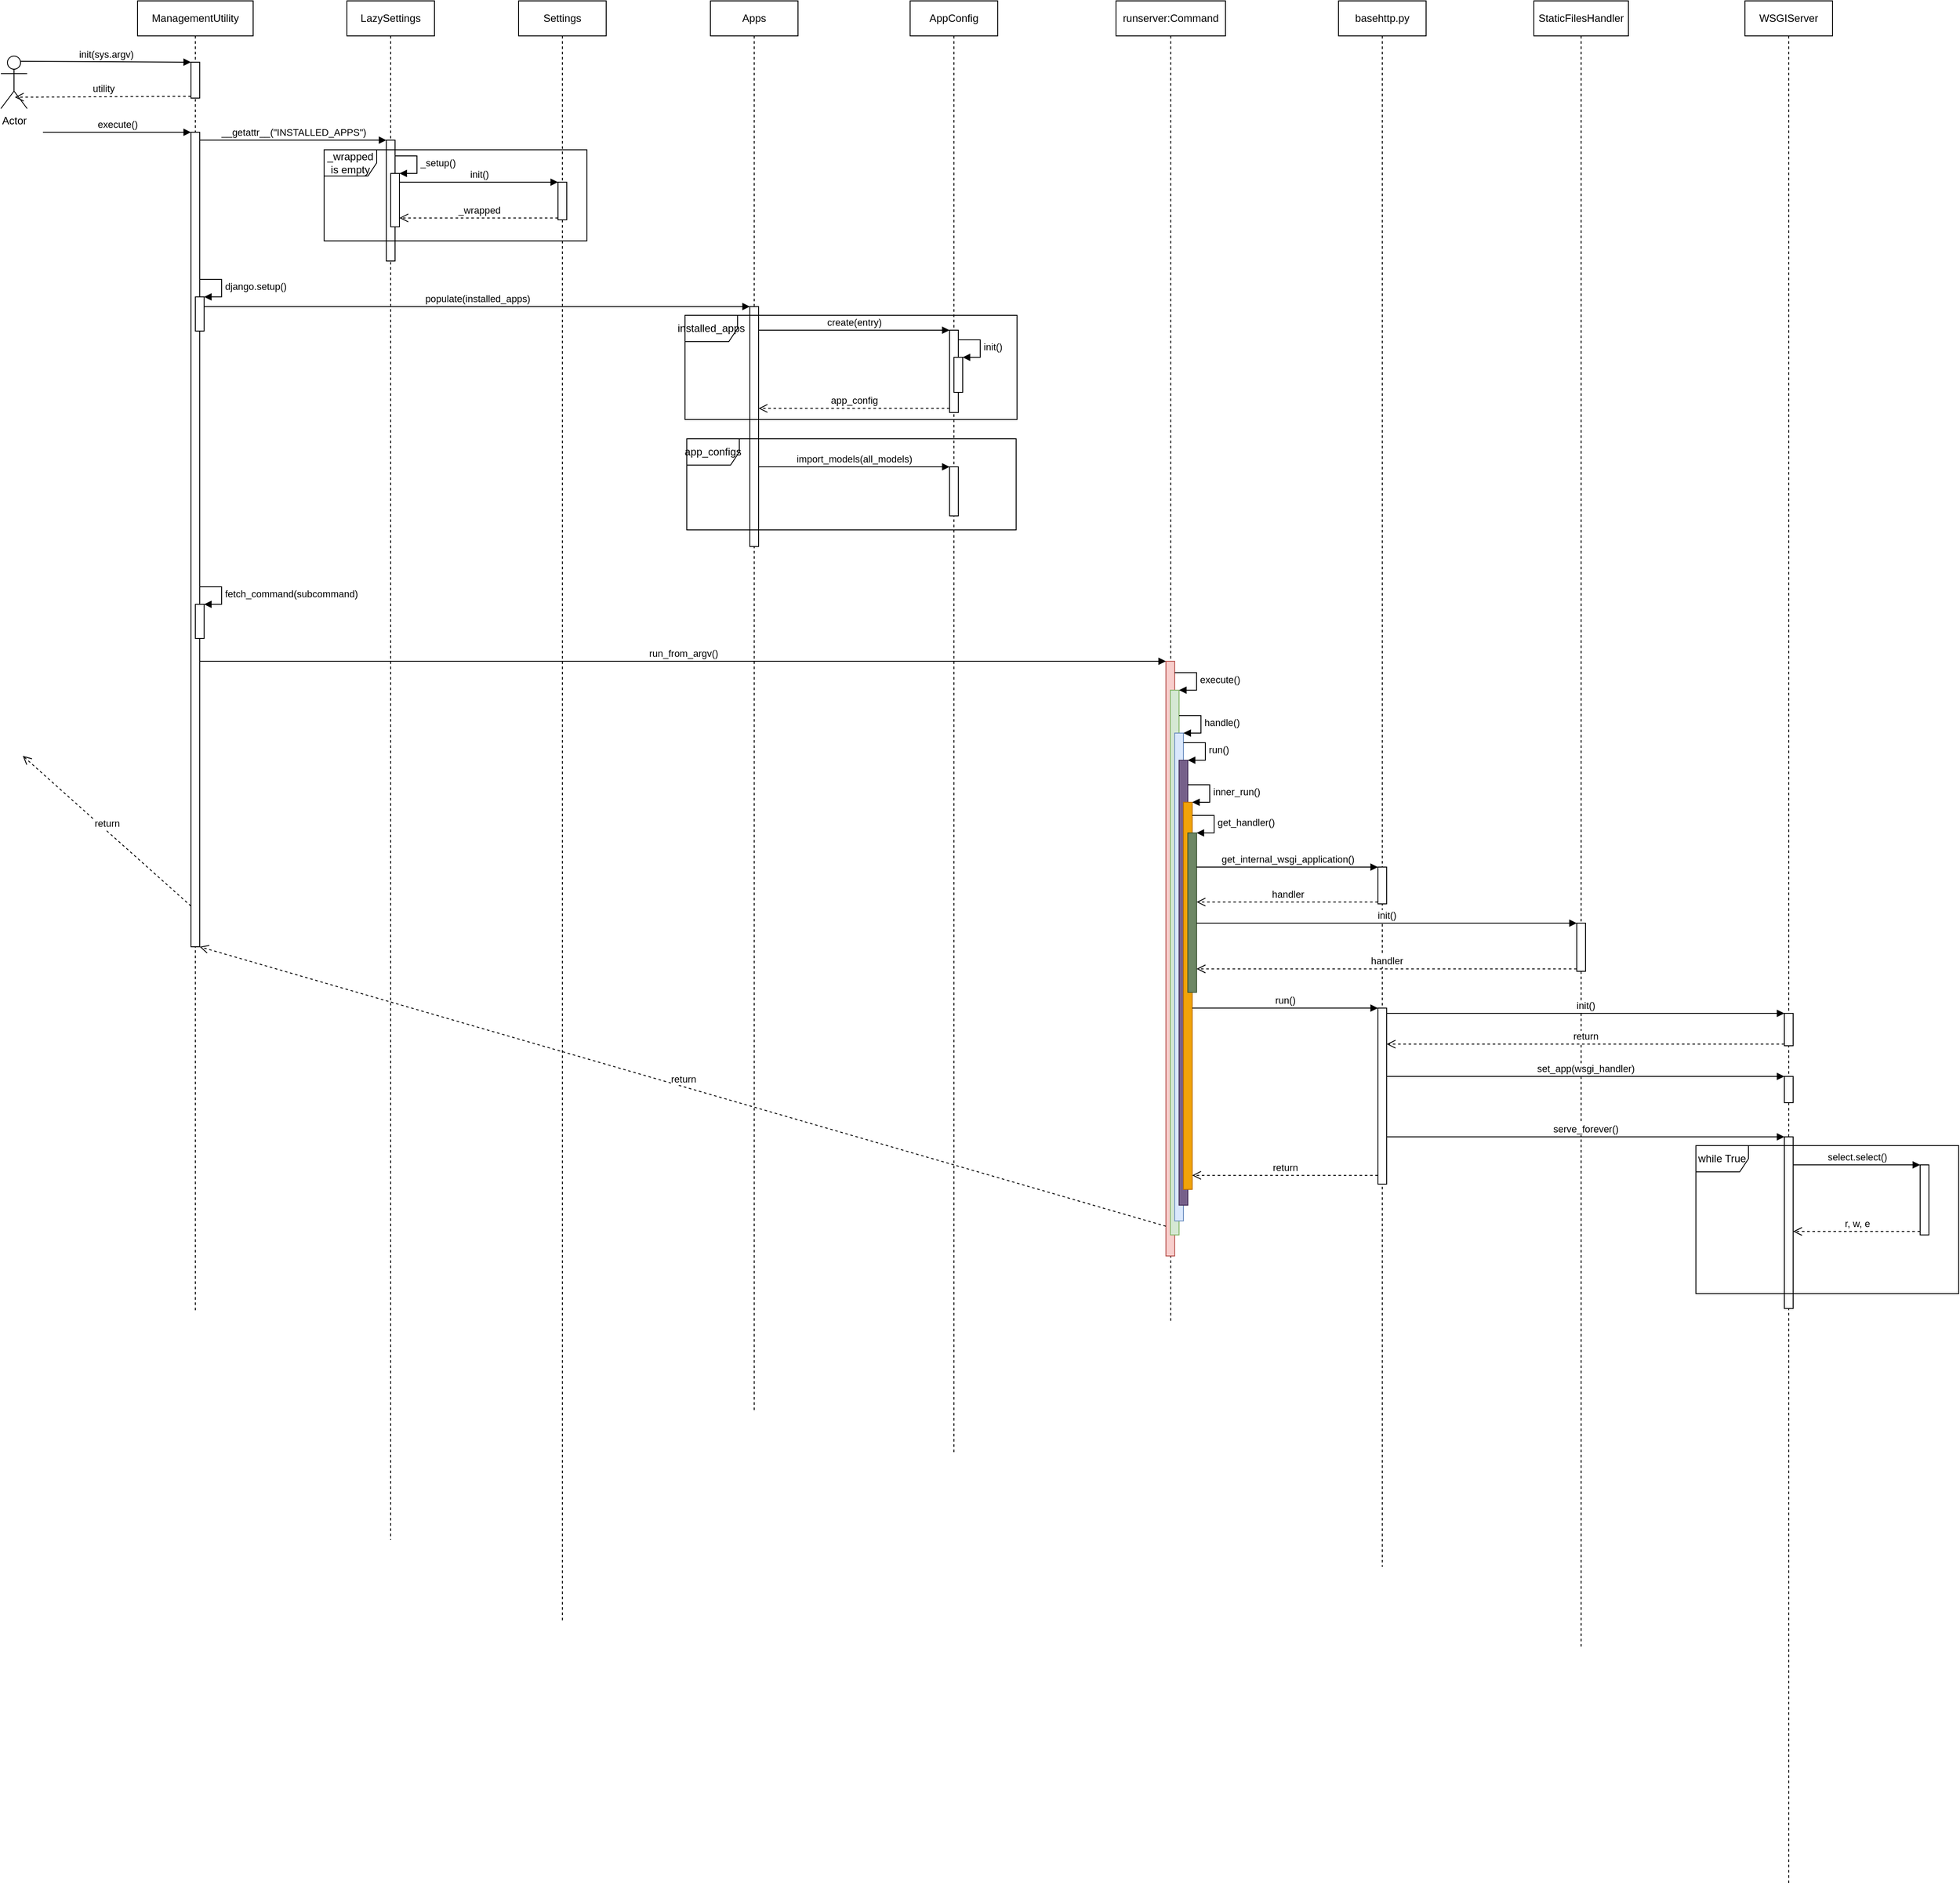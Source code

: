 <mxfile version="12.2.6" type="github" pages="1">
  <diagram name="Page-1" id="13e1069c-82ec-6db2-03f1-153e76fe0fe0">
    <mxGraphModel dx="1408" dy="1148" grid="0" gridSize="10" guides="1" tooltips="1" connect="1" arrows="1" fold="1" page="0" pageScale="1" pageWidth="1100" pageHeight="850" background="#ffffff" math="0" shadow="0">
      <root>
        <mxCell id="0"/>
        <mxCell id="1" parent="0"/>
        <mxCell id="3R1nxpf77wTPrujjXhb4-1" value="ManagementUtility" style="shape=umlLifeline;perimeter=lifelinePerimeter;whiteSpace=wrap;html=1;container=1;collapsible=0;recursiveResize=0;outlineConnect=0;" parent="1" vertex="1">
          <mxGeometry x="190" y="-16" width="132" height="1495" as="geometry"/>
        </mxCell>
        <mxCell id="3R1nxpf77wTPrujjXhb4-3" value="" style="html=1;points=[];perimeter=orthogonalPerimeter;" parent="3R1nxpf77wTPrujjXhb4-1" vertex="1">
          <mxGeometry x="61" y="70" width="10" height="41" as="geometry"/>
        </mxCell>
        <mxCell id="3R1nxpf77wTPrujjXhb4-6" value="" style="html=1;points=[];perimeter=orthogonalPerimeter;fontFamily=Helvetica;fontSize=12;fontColor=#000000;align=center;strokeColor=#000000;fillColor=#ffffff;" parent="3R1nxpf77wTPrujjXhb4-1" vertex="1">
          <mxGeometry x="61" y="150" width="10" height="930" as="geometry"/>
        </mxCell>
        <mxCell id="3R1nxpf77wTPrujjXhb4-7" value="&lt;span style=&quot;font-size: 11px&quot;&gt;execute()&lt;/span&gt;" style="html=1;verticalAlign=bottom;endArrow=block;entryX=0;entryY=0;" parent="3R1nxpf77wTPrujjXhb4-1" target="3R1nxpf77wTPrujjXhb4-6" edge="1">
          <mxGeometry relative="1" as="geometry">
            <mxPoint x="-108" y="150" as="sourcePoint"/>
          </mxGeometry>
        </mxCell>
        <mxCell id="3R1nxpf77wTPrujjXhb4-8" value="return" style="html=1;verticalAlign=bottom;endArrow=open;dashed=1;endSize=8;exitX=0;exitY=0.95;" parent="3R1nxpf77wTPrujjXhb4-1" source="3R1nxpf77wTPrujjXhb4-6" edge="1">
          <mxGeometry relative="1" as="geometry">
            <mxPoint x="-131" y="862" as="targetPoint"/>
          </mxGeometry>
        </mxCell>
        <mxCell id="3R1nxpf77wTPrujjXhb4-25" value="" style="html=1;points=[];perimeter=orthogonalPerimeter;" parent="3R1nxpf77wTPrujjXhb4-1" vertex="1">
          <mxGeometry x="66" y="338" width="10" height="39" as="geometry"/>
        </mxCell>
        <mxCell id="3R1nxpf77wTPrujjXhb4-26" value="django.setup()" style="edgeStyle=orthogonalEdgeStyle;html=1;align=left;spacingLeft=2;endArrow=block;rounded=0;entryX=1;entryY=0;" parent="3R1nxpf77wTPrujjXhb4-1" target="3R1nxpf77wTPrujjXhb4-25" edge="1">
          <mxGeometry relative="1" as="geometry">
            <mxPoint x="71" y="318" as="sourcePoint"/>
            <Array as="points">
              <mxPoint x="96" y="318"/>
            </Array>
          </mxGeometry>
        </mxCell>
        <mxCell id="K_6I9SXQ4BG5GaX6Mt39-6" value="" style="html=1;points=[];perimeter=orthogonalPerimeter;" vertex="1" parent="3R1nxpf77wTPrujjXhb4-1">
          <mxGeometry x="66" y="689" width="10" height="39" as="geometry"/>
        </mxCell>
        <mxCell id="K_6I9SXQ4BG5GaX6Mt39-7" value="fetch_command(subcommand)" style="edgeStyle=orthogonalEdgeStyle;html=1;align=left;spacingLeft=2;endArrow=block;rounded=0;entryX=1;entryY=0;" edge="1" target="K_6I9SXQ4BG5GaX6Mt39-6" parent="3R1nxpf77wTPrujjXhb4-1">
          <mxGeometry relative="1" as="geometry">
            <mxPoint x="71" y="669" as="sourcePoint"/>
            <Array as="points">
              <mxPoint x="96" y="669"/>
            </Array>
          </mxGeometry>
        </mxCell>
        <mxCell id="3R1nxpf77wTPrujjXhb4-2" value="Actor" style="shape=umlActor;verticalLabelPosition=bottom;labelBackgroundColor=#ffffff;verticalAlign=top;html=1;" parent="1" vertex="1">
          <mxGeometry x="34" y="47" width="30" height="60" as="geometry"/>
        </mxCell>
        <mxCell id="3R1nxpf77wTPrujjXhb4-4" value="init(sys.argv)" style="html=1;verticalAlign=bottom;endArrow=block;entryX=0;entryY=0;exitX=0.75;exitY=0.1;exitDx=0;exitDy=0;exitPerimeter=0;" parent="1" source="3R1nxpf77wTPrujjXhb4-2" target="3R1nxpf77wTPrujjXhb4-3" edge="1">
          <mxGeometry relative="1" as="geometry">
            <mxPoint x="181" y="54" as="sourcePoint"/>
          </mxGeometry>
        </mxCell>
        <mxCell id="3R1nxpf77wTPrujjXhb4-5" value="utility" style="html=1;verticalAlign=bottom;endArrow=open;dashed=1;endSize=8;exitX=0;exitY=0.95;entryX=0.533;entryY=0.783;entryDx=0;entryDy=0;entryPerimeter=0;" parent="1" source="3R1nxpf77wTPrujjXhb4-3" target="3R1nxpf77wTPrujjXhb4-2" edge="1">
          <mxGeometry relative="1" as="geometry">
            <mxPoint x="181" y="130" as="targetPoint"/>
          </mxGeometry>
        </mxCell>
        <mxCell id="3R1nxpf77wTPrujjXhb4-9" value="LazySettings" style="shape=umlLifeline;perimeter=lifelinePerimeter;whiteSpace=wrap;html=1;container=1;collapsible=0;recursiveResize=0;outlineConnect=0;" parent="1" vertex="1">
          <mxGeometry x="429" y="-16" width="100" height="1757" as="geometry"/>
        </mxCell>
        <mxCell id="3R1nxpf77wTPrujjXhb4-15" value="" style="html=1;points=[];perimeter=orthogonalPerimeter;" parent="3R1nxpf77wTPrujjXhb4-9" vertex="1">
          <mxGeometry x="45" y="159" width="10" height="138" as="geometry"/>
        </mxCell>
        <mxCell id="3R1nxpf77wTPrujjXhb4-19" value="" style="html=1;points=[];perimeter=orthogonalPerimeter;" parent="3R1nxpf77wTPrujjXhb4-9" vertex="1">
          <mxGeometry x="50" y="197" width="10" height="61" as="geometry"/>
        </mxCell>
        <mxCell id="3R1nxpf77wTPrujjXhb4-20" value="_setup()" style="edgeStyle=orthogonalEdgeStyle;html=1;align=left;spacingLeft=2;endArrow=block;rounded=0;entryX=1;entryY=0;" parent="3R1nxpf77wTPrujjXhb4-9" target="3R1nxpf77wTPrujjXhb4-19" edge="1">
          <mxGeometry relative="1" as="geometry">
            <mxPoint x="55" y="177" as="sourcePoint"/>
            <Array as="points">
              <mxPoint x="80" y="177"/>
            </Array>
          </mxGeometry>
        </mxCell>
        <mxCell id="3R1nxpf77wTPrujjXhb4-16" value="__getattr__(&quot;INSTALLED_APPS&quot;)" style="html=1;verticalAlign=bottom;endArrow=block;entryX=0;entryY=0;" parent="1" source="3R1nxpf77wTPrujjXhb4-6" target="3R1nxpf77wTPrujjXhb4-15" edge="1">
          <mxGeometry relative="1" as="geometry">
            <mxPoint x="404" y="143" as="sourcePoint"/>
          </mxGeometry>
        </mxCell>
        <mxCell id="3R1nxpf77wTPrujjXhb4-18" value="Settings" style="shape=umlLifeline;perimeter=lifelinePerimeter;whiteSpace=wrap;html=1;container=1;collapsible=0;recursiveResize=0;outlineConnect=0;" parent="1" vertex="1">
          <mxGeometry x="625" y="-16" width="100" height="1850" as="geometry"/>
        </mxCell>
        <mxCell id="3R1nxpf77wTPrujjXhb4-22" value="" style="html=1;points=[];perimeter=orthogonalPerimeter;" parent="3R1nxpf77wTPrujjXhb4-18" vertex="1">
          <mxGeometry x="45" y="207" width="10" height="43" as="geometry"/>
        </mxCell>
        <mxCell id="3R1nxpf77wTPrujjXhb4-23" value="init()" style="html=1;verticalAlign=bottom;endArrow=block;entryX=0;entryY=0;" parent="1" source="3R1nxpf77wTPrujjXhb4-19" target="3R1nxpf77wTPrujjXhb4-22" edge="1">
          <mxGeometry relative="1" as="geometry">
            <mxPoint x="600" y="191" as="sourcePoint"/>
          </mxGeometry>
        </mxCell>
        <mxCell id="3R1nxpf77wTPrujjXhb4-24" value="_wrapped" style="html=1;verticalAlign=bottom;endArrow=open;dashed=1;endSize=8;exitX=0;exitY=0.95;" parent="1" source="3R1nxpf77wTPrujjXhb4-22" target="3R1nxpf77wTPrujjXhb4-19" edge="1">
          <mxGeometry relative="1" as="geometry">
            <mxPoint x="514" y="228" as="targetPoint"/>
          </mxGeometry>
        </mxCell>
        <mxCell id="3R1nxpf77wTPrujjXhb4-21" value="_wrapped is empty" style="shape=umlFrame;whiteSpace=wrap;html=1;" parent="1" vertex="1">
          <mxGeometry x="403" y="154" width="300" height="104" as="geometry"/>
        </mxCell>
        <mxCell id="3R1nxpf77wTPrujjXhb4-27" value="Apps" style="shape=umlLifeline;perimeter=lifelinePerimeter;whiteSpace=wrap;html=1;container=1;collapsible=0;recursiveResize=0;outlineConnect=0;" parent="1" vertex="1">
          <mxGeometry x="844" y="-16" width="100" height="1610" as="geometry"/>
        </mxCell>
        <mxCell id="3R1nxpf77wTPrujjXhb4-28" value="" style="html=1;points=[];perimeter=orthogonalPerimeter;" parent="3R1nxpf77wTPrujjXhb4-27" vertex="1">
          <mxGeometry x="45" y="349" width="10" height="274" as="geometry"/>
        </mxCell>
        <mxCell id="3R1nxpf77wTPrujjXhb4-29" value="populate(installed_apps)" style="html=1;verticalAlign=bottom;endArrow=block;entryX=0;entryY=0;" parent="1" source="3R1nxpf77wTPrujjXhb4-25" target="3R1nxpf77wTPrujjXhb4-28" edge="1">
          <mxGeometry relative="1" as="geometry">
            <mxPoint x="819" y="339" as="sourcePoint"/>
          </mxGeometry>
        </mxCell>
        <mxCell id="3R1nxpf77wTPrujjXhb4-31" value="AppConfig" style="shape=umlLifeline;perimeter=lifelinePerimeter;whiteSpace=wrap;html=1;container=1;collapsible=0;recursiveResize=0;outlineConnect=0;" parent="1" vertex="1">
          <mxGeometry x="1072" y="-16" width="100" height="1660" as="geometry"/>
        </mxCell>
        <mxCell id="3R1nxpf77wTPrujjXhb4-32" value="" style="html=1;points=[];perimeter=orthogonalPerimeter;" parent="3R1nxpf77wTPrujjXhb4-31" vertex="1">
          <mxGeometry x="45" y="376" width="10" height="94" as="geometry"/>
        </mxCell>
        <mxCell id="3R1nxpf77wTPrujjXhb4-35" value="" style="html=1;points=[];perimeter=orthogonalPerimeter;" parent="3R1nxpf77wTPrujjXhb4-31" vertex="1">
          <mxGeometry x="50" y="407" width="10" height="40" as="geometry"/>
        </mxCell>
        <mxCell id="3R1nxpf77wTPrujjXhb4-36" value="init()" style="edgeStyle=orthogonalEdgeStyle;html=1;align=left;spacingLeft=2;endArrow=block;rounded=0;entryX=1;entryY=0;" parent="3R1nxpf77wTPrujjXhb4-31" target="3R1nxpf77wTPrujjXhb4-35" edge="1">
          <mxGeometry relative="1" as="geometry">
            <mxPoint x="55" y="387" as="sourcePoint"/>
            <Array as="points">
              <mxPoint x="80" y="387"/>
            </Array>
          </mxGeometry>
        </mxCell>
        <mxCell id="K_6I9SXQ4BG5GaX6Mt39-2" value="" style="html=1;points=[];perimeter=orthogonalPerimeter;" vertex="1" parent="3R1nxpf77wTPrujjXhb4-31">
          <mxGeometry x="45" y="532" width="10" height="56" as="geometry"/>
        </mxCell>
        <mxCell id="3R1nxpf77wTPrujjXhb4-33" value="create(entry)" style="html=1;verticalAlign=bottom;endArrow=block;entryX=0;entryY=0;" parent="1" source="3R1nxpf77wTPrujjXhb4-28" target="3R1nxpf77wTPrujjXhb4-32" edge="1">
          <mxGeometry relative="1" as="geometry">
            <mxPoint x="1047" y="346" as="sourcePoint"/>
          </mxGeometry>
        </mxCell>
        <mxCell id="3R1nxpf77wTPrujjXhb4-34" value="app_config" style="html=1;verticalAlign=bottom;endArrow=open;dashed=1;endSize=8;exitX=0;exitY=0.95;" parent="1" source="3R1nxpf77wTPrujjXhb4-32" target="3R1nxpf77wTPrujjXhb4-28" edge="1">
          <mxGeometry relative="1" as="geometry">
            <mxPoint x="1047" y="422" as="targetPoint"/>
          </mxGeometry>
        </mxCell>
        <mxCell id="K_6I9SXQ4BG5GaX6Mt39-1" value="installed_apps" style="shape=umlFrame;whiteSpace=wrap;html=1;" vertex="1" parent="1">
          <mxGeometry x="815" y="343" width="379" height="119" as="geometry"/>
        </mxCell>
        <mxCell id="K_6I9SXQ4BG5GaX6Mt39-3" value="import_models(all_models)" style="html=1;verticalAlign=bottom;endArrow=block;entryX=0;entryY=0;" edge="1" target="K_6I9SXQ4BG5GaX6Mt39-2" parent="1" source="3R1nxpf77wTPrujjXhb4-28">
          <mxGeometry relative="1" as="geometry">
            <mxPoint x="1047" y="516" as="sourcePoint"/>
          </mxGeometry>
        </mxCell>
        <mxCell id="K_6I9SXQ4BG5GaX6Mt39-5" value="app_configs" style="shape=umlFrame;whiteSpace=wrap;html=1;" vertex="1" parent="1">
          <mxGeometry x="817" y="484" width="376" height="104" as="geometry"/>
        </mxCell>
        <mxCell id="K_6I9SXQ4BG5GaX6Mt39-8" value="runserver:Command" style="shape=umlLifeline;perimeter=lifelinePerimeter;whiteSpace=wrap;html=1;container=1;collapsible=0;recursiveResize=0;outlineConnect=0;" vertex="1" parent="1">
          <mxGeometry x="1307" y="-16" width="125" height="1507" as="geometry"/>
        </mxCell>
        <mxCell id="K_6I9SXQ4BG5GaX6Mt39-9" value="" style="html=1;points=[];perimeter=orthogonalPerimeter;fillColor=#f8cecc;strokeColor=#b85450;" vertex="1" parent="K_6I9SXQ4BG5GaX6Mt39-8">
          <mxGeometry x="57" y="754" width="10" height="679" as="geometry"/>
        </mxCell>
        <mxCell id="K_6I9SXQ4BG5GaX6Mt39-12" value="" style="html=1;points=[];perimeter=orthogonalPerimeter;fillColor=#d5e8d4;strokeColor=#82b366;" vertex="1" parent="K_6I9SXQ4BG5GaX6Mt39-8">
          <mxGeometry x="62" y="787" width="10" height="622" as="geometry"/>
        </mxCell>
        <mxCell id="K_6I9SXQ4BG5GaX6Mt39-13" value="execute()" style="edgeStyle=orthogonalEdgeStyle;html=1;align=left;spacingLeft=2;endArrow=block;rounded=0;entryX=1;entryY=0;" edge="1" target="K_6I9SXQ4BG5GaX6Mt39-12" parent="K_6I9SXQ4BG5GaX6Mt39-8">
          <mxGeometry relative="1" as="geometry">
            <mxPoint x="67" y="767" as="sourcePoint"/>
            <Array as="points">
              <mxPoint x="92" y="767"/>
            </Array>
          </mxGeometry>
        </mxCell>
        <mxCell id="K_6I9SXQ4BG5GaX6Mt39-14" value="" style="html=1;points=[];perimeter=orthogonalPerimeter;fillColor=#dae8fc;strokeColor=#6c8ebf;" vertex="1" parent="K_6I9SXQ4BG5GaX6Mt39-8">
          <mxGeometry x="67" y="836" width="10" height="557" as="geometry"/>
        </mxCell>
        <mxCell id="K_6I9SXQ4BG5GaX6Mt39-15" value="handle()" style="edgeStyle=orthogonalEdgeStyle;html=1;align=left;spacingLeft=2;endArrow=block;rounded=0;entryX=1;entryY=0;" edge="1" target="K_6I9SXQ4BG5GaX6Mt39-14" parent="K_6I9SXQ4BG5GaX6Mt39-8">
          <mxGeometry relative="1" as="geometry">
            <mxPoint x="72" y="816" as="sourcePoint"/>
            <Array as="points">
              <mxPoint x="97" y="816"/>
            </Array>
          </mxGeometry>
        </mxCell>
        <mxCell id="K_6I9SXQ4BG5GaX6Mt39-16" value="" style="html=1;points=[];perimeter=orthogonalPerimeter;fillColor=#76608a;strokeColor=#432D57;fontColor=#ffffff;" vertex="1" parent="K_6I9SXQ4BG5GaX6Mt39-8">
          <mxGeometry x="72" y="867" width="10" height="508" as="geometry"/>
        </mxCell>
        <mxCell id="K_6I9SXQ4BG5GaX6Mt39-17" value="run()" style="edgeStyle=orthogonalEdgeStyle;html=1;align=left;spacingLeft=2;endArrow=block;rounded=0;entryX=1;entryY=0;" edge="1" target="K_6I9SXQ4BG5GaX6Mt39-16" parent="K_6I9SXQ4BG5GaX6Mt39-8">
          <mxGeometry relative="1" as="geometry">
            <mxPoint x="77" y="847" as="sourcePoint"/>
            <Array as="points">
              <mxPoint x="102" y="847"/>
            </Array>
          </mxGeometry>
        </mxCell>
        <mxCell id="K_6I9SXQ4BG5GaX6Mt39-18" value="" style="html=1;points=[];perimeter=orthogonalPerimeter;fillColor=#f0a30a;strokeColor=#BD7000;fontColor=#ffffff;" vertex="1" parent="K_6I9SXQ4BG5GaX6Mt39-8">
          <mxGeometry x="77" y="915" width="10" height="442" as="geometry"/>
        </mxCell>
        <mxCell id="K_6I9SXQ4BG5GaX6Mt39-19" value="inner_run()" style="edgeStyle=orthogonalEdgeStyle;html=1;align=left;spacingLeft=2;endArrow=block;rounded=0;entryX=1;entryY=0;" edge="1" target="K_6I9SXQ4BG5GaX6Mt39-18" parent="K_6I9SXQ4BG5GaX6Mt39-8">
          <mxGeometry relative="1" as="geometry">
            <mxPoint x="82" y="895" as="sourcePoint"/>
            <Array as="points">
              <mxPoint x="107" y="895"/>
            </Array>
          </mxGeometry>
        </mxCell>
        <mxCell id="K_6I9SXQ4BG5GaX6Mt39-20" value="" style="html=1;points=[];perimeter=orthogonalPerimeter;fillColor=#6d8764;strokeColor=#3A5431;fontColor=#ffffff;" vertex="1" parent="K_6I9SXQ4BG5GaX6Mt39-8">
          <mxGeometry x="82" y="950" width="10" height="182" as="geometry"/>
        </mxCell>
        <mxCell id="K_6I9SXQ4BG5GaX6Mt39-21" value="get_handler()" style="edgeStyle=orthogonalEdgeStyle;html=1;align=left;spacingLeft=2;endArrow=block;rounded=0;entryX=1;entryY=0;" edge="1" target="K_6I9SXQ4BG5GaX6Mt39-20" parent="K_6I9SXQ4BG5GaX6Mt39-8">
          <mxGeometry relative="1" as="geometry">
            <mxPoint x="87" y="930" as="sourcePoint"/>
            <Array as="points">
              <mxPoint x="112" y="930"/>
            </Array>
          </mxGeometry>
        </mxCell>
        <mxCell id="K_6I9SXQ4BG5GaX6Mt39-10" value="run_from_argv()" style="html=1;verticalAlign=bottom;endArrow=block;entryX=0;entryY=0;" edge="1" target="K_6I9SXQ4BG5GaX6Mt39-9" parent="1" source="3R1nxpf77wTPrujjXhb4-6">
          <mxGeometry relative="1" as="geometry">
            <mxPoint x="1282" y="768" as="sourcePoint"/>
          </mxGeometry>
        </mxCell>
        <mxCell id="K_6I9SXQ4BG5GaX6Mt39-11" value="return" style="html=1;verticalAlign=bottom;endArrow=open;dashed=1;endSize=8;exitX=0;exitY=0.95;" edge="1" source="K_6I9SXQ4BG5GaX6Mt39-9" parent="1" target="3R1nxpf77wTPrujjXhb4-6">
          <mxGeometry relative="1" as="geometry">
            <mxPoint x="1282" y="844" as="targetPoint"/>
          </mxGeometry>
        </mxCell>
        <mxCell id="K_6I9SXQ4BG5GaX6Mt39-22" value="basehttp.py" style="shape=umlLifeline;perimeter=lifelinePerimeter;whiteSpace=wrap;html=1;container=1;collapsible=0;recursiveResize=0;outlineConnect=0;" vertex="1" parent="1">
          <mxGeometry x="1561" y="-16" width="100" height="1788" as="geometry"/>
        </mxCell>
        <mxCell id="K_6I9SXQ4BG5GaX6Mt39-23" value="" style="html=1;points=[];perimeter=orthogonalPerimeter;" vertex="1" parent="K_6I9SXQ4BG5GaX6Mt39-22">
          <mxGeometry x="45" y="989" width="10" height="42" as="geometry"/>
        </mxCell>
        <mxCell id="K_6I9SXQ4BG5GaX6Mt39-30" value="" style="html=1;points=[];perimeter=orthogonalPerimeter;" vertex="1" parent="K_6I9SXQ4BG5GaX6Mt39-22">
          <mxGeometry x="45" y="1150" width="10" height="201" as="geometry"/>
        </mxCell>
        <mxCell id="K_6I9SXQ4BG5GaX6Mt39-24" value="get_internal_wsgi_application()" style="html=1;verticalAlign=bottom;endArrow=block;entryX=0;entryY=0;" edge="1" target="K_6I9SXQ4BG5GaX6Mt39-23" parent="1" source="K_6I9SXQ4BG5GaX6Mt39-20">
          <mxGeometry relative="1" as="geometry">
            <mxPoint x="1536" y="945" as="sourcePoint"/>
          </mxGeometry>
        </mxCell>
        <mxCell id="K_6I9SXQ4BG5GaX6Mt39-26" value="StaticFilesHandler" style="shape=umlLifeline;perimeter=lifelinePerimeter;whiteSpace=wrap;html=1;container=1;collapsible=0;recursiveResize=0;outlineConnect=0;" vertex="1" parent="1">
          <mxGeometry x="1784" y="-16" width="108" height="1882" as="geometry"/>
        </mxCell>
        <mxCell id="K_6I9SXQ4BG5GaX6Mt39-27" value="" style="html=1;points=[];perimeter=orthogonalPerimeter;" vertex="1" parent="K_6I9SXQ4BG5GaX6Mt39-26">
          <mxGeometry x="49" y="1053" width="10" height="55" as="geometry"/>
        </mxCell>
        <mxCell id="K_6I9SXQ4BG5GaX6Mt39-25" value="handler" style="html=1;verticalAlign=bottom;endArrow=open;dashed=1;endSize=8;exitX=0;exitY=0.95;" edge="1" source="K_6I9SXQ4BG5GaX6Mt39-23" parent="1" target="K_6I9SXQ4BG5GaX6Mt39-20">
          <mxGeometry relative="1" as="geometry">
            <mxPoint x="1536" y="1021" as="targetPoint"/>
          </mxGeometry>
        </mxCell>
        <mxCell id="K_6I9SXQ4BG5GaX6Mt39-28" value="init()" style="html=1;verticalAlign=bottom;endArrow=block;entryX=0;entryY=0;" edge="1" target="K_6I9SXQ4BG5GaX6Mt39-27" parent="1" source="K_6I9SXQ4BG5GaX6Mt39-20">
          <mxGeometry relative="1" as="geometry">
            <mxPoint x="1763" y="1009" as="sourcePoint"/>
          </mxGeometry>
        </mxCell>
        <mxCell id="K_6I9SXQ4BG5GaX6Mt39-29" value="handler" style="html=1;verticalAlign=bottom;endArrow=open;dashed=1;endSize=8;exitX=0;exitY=0.95;" edge="1" source="K_6I9SXQ4BG5GaX6Mt39-27" parent="1" target="K_6I9SXQ4BG5GaX6Mt39-20">
          <mxGeometry relative="1" as="geometry">
            <mxPoint x="1763" y="1085" as="targetPoint"/>
          </mxGeometry>
        </mxCell>
        <mxCell id="K_6I9SXQ4BG5GaX6Mt39-31" value="run()" style="html=1;verticalAlign=bottom;endArrow=block;entryX=0;entryY=0;" edge="1" target="K_6I9SXQ4BG5GaX6Mt39-30" parent="1" source="K_6I9SXQ4BG5GaX6Mt39-18">
          <mxGeometry relative="1" as="geometry">
            <mxPoint x="1536" y="1134" as="sourcePoint"/>
          </mxGeometry>
        </mxCell>
        <mxCell id="K_6I9SXQ4BG5GaX6Mt39-32" value="return" style="html=1;verticalAlign=bottom;endArrow=open;dashed=1;endSize=8;exitX=0;exitY=0.95;" edge="1" source="K_6I9SXQ4BG5GaX6Mt39-30" parent="1" target="K_6I9SXQ4BG5GaX6Mt39-18">
          <mxGeometry relative="1" as="geometry">
            <mxPoint x="1536" y="1210" as="targetPoint"/>
          </mxGeometry>
        </mxCell>
        <mxCell id="K_6I9SXQ4BG5GaX6Mt39-33" value="WSGIServer" style="shape=umlLifeline;perimeter=lifelinePerimeter;whiteSpace=wrap;html=1;container=1;collapsible=0;recursiveResize=0;outlineConnect=0;" vertex="1" parent="1">
          <mxGeometry x="2025" y="-16" width="100" height="2152" as="geometry"/>
        </mxCell>
        <mxCell id="K_6I9SXQ4BG5GaX6Mt39-34" value="" style="html=1;points=[];perimeter=orthogonalPerimeter;" vertex="1" parent="K_6I9SXQ4BG5GaX6Mt39-33">
          <mxGeometry x="45" y="1156" width="10" height="37" as="geometry"/>
        </mxCell>
        <mxCell id="K_6I9SXQ4BG5GaX6Mt39-37" value="" style="html=1;points=[];perimeter=orthogonalPerimeter;" vertex="1" parent="K_6I9SXQ4BG5GaX6Mt39-33">
          <mxGeometry x="45" y="1228" width="10" height="30" as="geometry"/>
        </mxCell>
        <mxCell id="K_6I9SXQ4BG5GaX6Mt39-42" value="" style="html=1;points=[];perimeter=orthogonalPerimeter;" vertex="1" parent="K_6I9SXQ4BG5GaX6Mt39-33">
          <mxGeometry x="45" y="1297" width="10" height="196" as="geometry"/>
        </mxCell>
        <mxCell id="K_6I9SXQ4BG5GaX6Mt39-35" value="init()" style="html=1;verticalAlign=bottom;endArrow=block;entryX=0;entryY=0;" edge="1" target="K_6I9SXQ4BG5GaX6Mt39-34" parent="1" source="K_6I9SXQ4BG5GaX6Mt39-30">
          <mxGeometry relative="1" as="geometry">
            <mxPoint x="2000" y="1140" as="sourcePoint"/>
          </mxGeometry>
        </mxCell>
        <mxCell id="K_6I9SXQ4BG5GaX6Mt39-36" value="return" style="html=1;verticalAlign=bottom;endArrow=open;dashed=1;endSize=8;exitX=0;exitY=0.95;" edge="1" source="K_6I9SXQ4BG5GaX6Mt39-34" parent="1" target="K_6I9SXQ4BG5GaX6Mt39-30">
          <mxGeometry relative="1" as="geometry">
            <mxPoint x="2000" y="1216" as="targetPoint"/>
          </mxGeometry>
        </mxCell>
        <mxCell id="K_6I9SXQ4BG5GaX6Mt39-38" value="set_app(wsgi_handler)" style="html=1;verticalAlign=bottom;endArrow=block;entryX=0;entryY=0;" edge="1" target="K_6I9SXQ4BG5GaX6Mt39-37" parent="1" source="K_6I9SXQ4BG5GaX6Mt39-30">
          <mxGeometry relative="1" as="geometry">
            <mxPoint x="2000" y="1212" as="sourcePoint"/>
          </mxGeometry>
        </mxCell>
        <mxCell id="K_6I9SXQ4BG5GaX6Mt39-43" value="serve_forever()" style="html=1;verticalAlign=bottom;endArrow=block;entryX=0;entryY=0;" edge="1" target="K_6I9SXQ4BG5GaX6Mt39-42" parent="1" source="K_6I9SXQ4BG5GaX6Mt39-30">
          <mxGeometry relative="1" as="geometry">
            <mxPoint x="2000" y="1270" as="sourcePoint"/>
          </mxGeometry>
        </mxCell>
        <mxCell id="K_6I9SXQ4BG5GaX6Mt39-46" value="" style="html=1;points=[];perimeter=orthogonalPerimeter;" vertex="1" parent="1">
          <mxGeometry x="2225" y="1313" width="10" height="80" as="geometry"/>
        </mxCell>
        <mxCell id="K_6I9SXQ4BG5GaX6Mt39-47" value="select.select()" style="html=1;verticalAlign=bottom;endArrow=block;entryX=0;entryY=0;" edge="1" target="K_6I9SXQ4BG5GaX6Mt39-46" parent="1" source="K_6I9SXQ4BG5GaX6Mt39-42">
          <mxGeometry relative="1" as="geometry">
            <mxPoint x="2155" y="1313" as="sourcePoint"/>
          </mxGeometry>
        </mxCell>
        <mxCell id="K_6I9SXQ4BG5GaX6Mt39-48" value="r, w, e" style="html=1;verticalAlign=bottom;endArrow=open;dashed=1;endSize=8;exitX=0;exitY=0.95;" edge="1" source="K_6I9SXQ4BG5GaX6Mt39-46" parent="1" target="K_6I9SXQ4BG5GaX6Mt39-42">
          <mxGeometry relative="1" as="geometry">
            <mxPoint x="2155" y="1389" as="targetPoint"/>
          </mxGeometry>
        </mxCell>
        <mxCell id="K_6I9SXQ4BG5GaX6Mt39-45" value="while True" style="shape=umlFrame;whiteSpace=wrap;html=1;" vertex="1" parent="1">
          <mxGeometry x="1969" y="1291" width="300" height="169" as="geometry"/>
        </mxCell>
      </root>
    </mxGraphModel>
  </diagram>
</mxfile>
